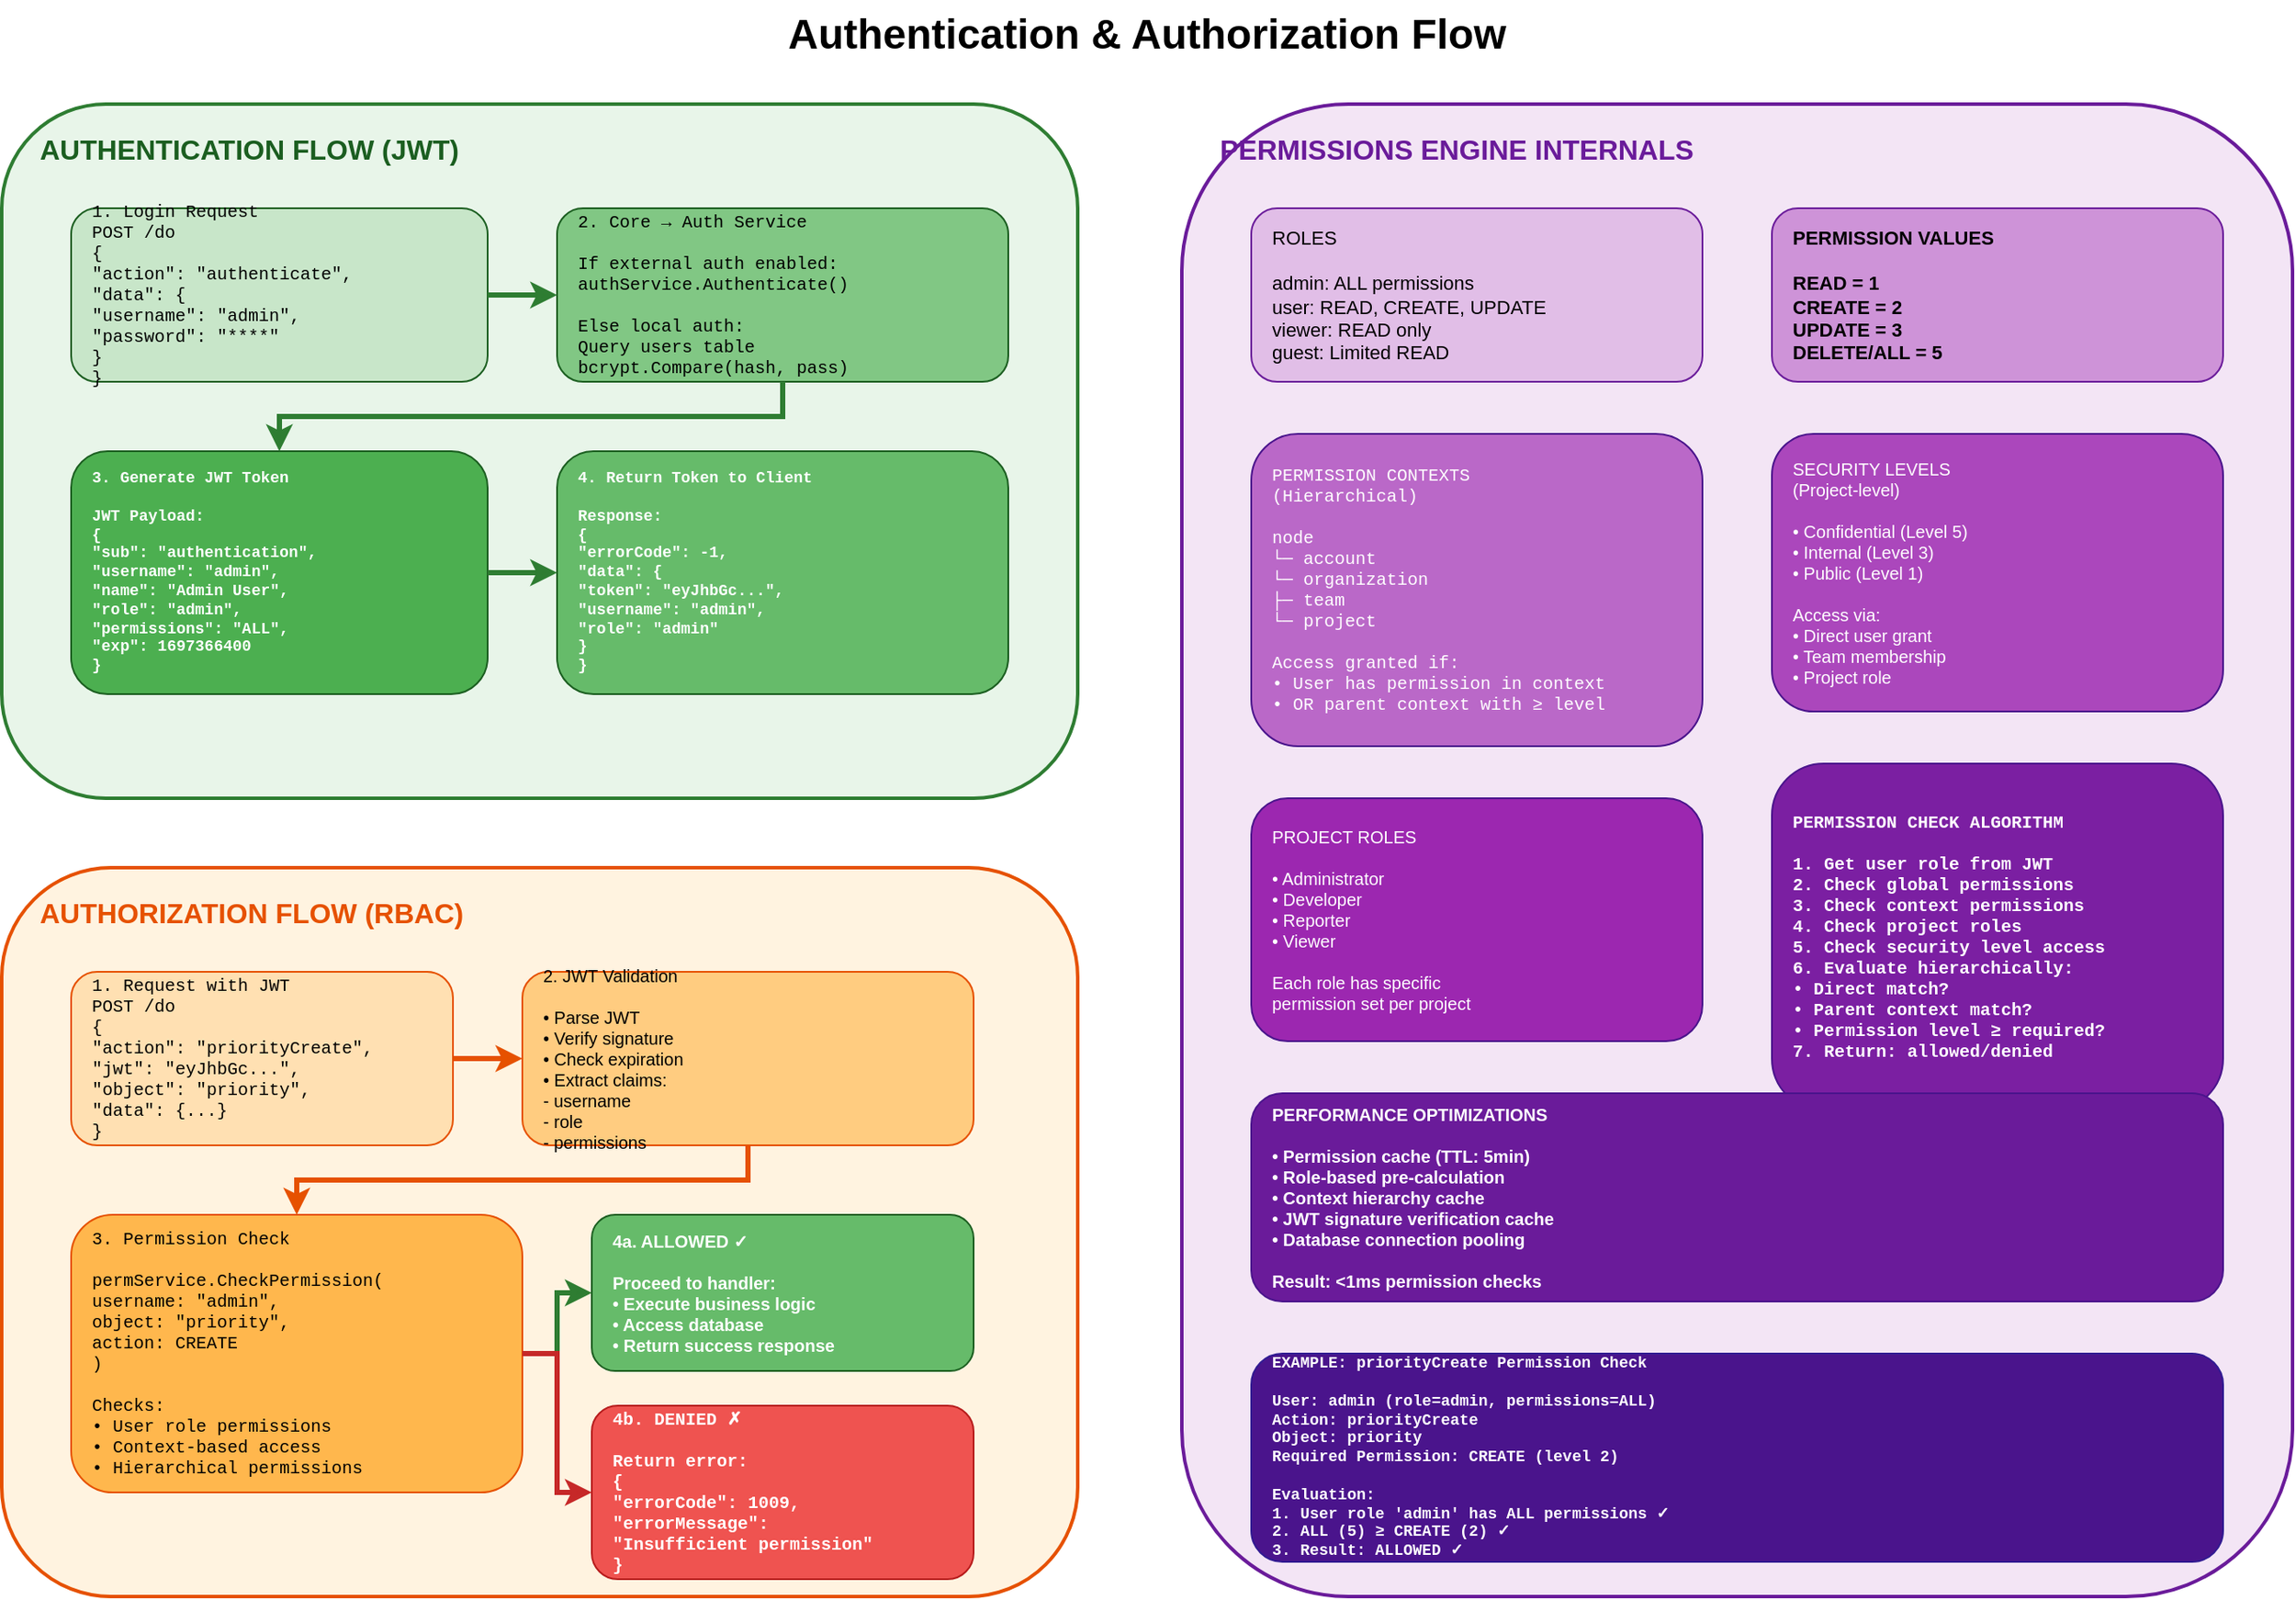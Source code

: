 <mxfile version="24.0.0">
  <diagram name="Authentication-Permissions" id="auth-perm">
    <mxGraphModel dx="1400" dy="800" grid="1" gridSize="10" guides="1" tooltips="1" connect="1" arrows="1" fold="1" page="1" pageScale="1" pageWidth="1400" pageHeight="1000" math="0" shadow="0">
      <root>
        <mxCell id="0" />
        <mxCell id="1" parent="0" />

        <mxCell id="title" value="Authentication &amp; Authorization Flow" style="text;html=1;strokeColor=none;fillColor=none;align=center;verticalAlign=middle;whiteSpace=wrap;rounded=0;fontSize=24;fontStyle=1" vertex="1" parent="1">
          <mxGeometry x="350" y="20" width="700" height="40" as="geometry" />
        </mxCell>

        <!-- Authentication Flow -->
        <mxCell id="auth-bg" value="" style="rounded=1;whiteSpace=wrap;html=1;fillColor=#E8F5E9;strokeColor=#2E7D32;strokeWidth=2;" vertex="1" parent="1">
          <mxGeometry x="40" y="80" width="620" height="400" as="geometry" />
        </mxCell>
        <mxCell id="auth-title" value="AUTHENTICATION FLOW (JWT)" style="text;html=1;strokeColor=none;fillColor=none;align=left;verticalAlign=top;whiteSpace=wrap;rounded=0;fontSize=16;fontStyle=1;fontColor=#1B5E20;" vertex="1" parent="1">
          <mxGeometry x="60" y="90" width="400" height="30" as="geometry" />
        </mxCell>

        <mxCell id="step1" value="1. Login Request&#xa;POST /do&#xa;{&#xa;  &quot;action&quot;: &quot;authenticate&quot;,&#xa;  &quot;data&quot;: {&#xa;    &quot;username&quot;: &quot;admin&quot;,&#xa;    &quot;password&quot;: &quot;****&quot;&#xa;  }&#xa;}" style="rounded=1;whiteSpace=wrap;html=1;fillColor=#C8E6C9;strokeColor=#1B5E20;fontSize=10;align=left;spacingLeft=10;fontFamily=Courier New;" vertex="1" parent="1">
          <mxGeometry x="80" y="140" width="240" height="100" as="geometry" />
        </mxCell>

        <mxCell id="step2" value="2. Core → Auth Service&#xa;&#xa;If external auth enabled:&#xa;  authService.Authenticate()&#xa;&#xa;Else local auth:&#xa;  Query users table&#xa;  bcrypt.Compare(hash, pass)" style="rounded=1;whiteSpace=wrap;html=1;fillColor=#81C784;strokeColor=#1B5E20;fontSize=10;align=left;spacingLeft=10;fontFamily=Courier New;" vertex="1" parent="1">
          <mxGeometry x="360" y="140" width="260" height="100" as="geometry" />
        </mxCell>

        <mxCell id="arrow-auth1" style="edgeStyle=orthogonalEdgeStyle;rounded=0;orthogonalLoop=1;jettySize=auto;html=1;strokeWidth=3;strokeColor=#2E7D32;" edge="1" parent="1" source="step1" target="step2">
          <mxGeometry relative="1" as="geometry" />
        </mxCell>

        <mxCell id="step3" value="3. Generate JWT Token&#xa;&#xa;JWT Payload:&#xa;{&#xa;  &quot;sub&quot;: &quot;authentication&quot;,&#xa;  &quot;username&quot;: &quot;admin&quot;,&#xa;  &quot;name&quot;: &quot;Admin User&quot;,&#xa;  &quot;role&quot;: &quot;admin&quot;,&#xa;  &quot;permissions&quot;: &quot;ALL&quot;,&#xa;  &quot;exp&quot;: 1697366400&#xa;}" style="rounded=1;whiteSpace=wrap;html=1;fillColor=#4CAF50;strokeColor=#1B5E20;fontColor=#FFFFFF;fontSize=9;align=left;spacingLeft=10;fontFamily=Courier New;fontStyle=1" vertex="1" parent="1">
          <mxGeometry x="80" y="280" width="240" height="140" as="geometry" />
        </mxCell>

        <mxCell id="arrow-auth2" style="edgeStyle=orthogonalEdgeStyle;rounded=0;orthogonalLoop=1;jettySize=auto;html=1;strokeWidth=3;strokeColor=#2E7D32;" edge="1" parent="1" source="step2" target="step3">
          <mxGeometry relative="1" as="geometry">
            <Array as="points">
              <mxPoint x="490" y="260" />
              <mxPoint x="200" y="260" />
            </Array>
          </mxGeometry>
        </mxCell>

        <mxCell id="step4" value="4. Return Token to Client&#xa;&#xa;Response:&#xa;{&#xa;  &quot;errorCode&quot;: -1,&#xa;  &quot;data&quot;: {&#xa;    &quot;token&quot;: &quot;eyJhbGc...&quot;,&#xa;    &quot;username&quot;: &quot;admin&quot;,&#xa;    &quot;role&quot;: &quot;admin&quot;&#xa;  }&#xa;}" style="rounded=1;whiteSpace=wrap;html=1;fillColor=#66BB6A;strokeColor=#1B5E20;fontColor=#FFFFFF;fontSize=9;align=left;spacingLeft=10;fontFamily=Courier New;fontStyle=1" vertex="1" parent="1">
          <mxGeometry x="360" y="280" width="260" height="140" as="geometry" />
        </mxCell>

        <mxCell id="arrow-auth3" style="edgeStyle=orthogonalEdgeStyle;rounded=0;orthogonalLoop=1;jettySize=auto;html=1;strokeWidth=3;strokeColor=#2E7D32;" edge="1" parent="1" source="step3" target="step4">
          <mxGeometry relative="1" as="geometry" />
        </mxCell>

        <!-- Permissions Flow -->
        <mxCell id="perm-bg" value="" style="rounded=1;whiteSpace=wrap;html=1;fillColor=#FFF3E0;strokeColor=#E65100;strokeWidth=2;" vertex="1" parent="1">
          <mxGeometry x="40" y="520" width="620" height="420" as="geometry" />
        </mxCell>
        <mxCell id="perm-title" value="AUTHORIZATION FLOW (RBAC)" style="text;html=1;strokeColor=none;fillColor=none;align=left;verticalAlign=top;whiteSpace=wrap;rounded=0;fontSize=16;fontStyle=1;fontColor=#E65100;" vertex="1" parent="1">
          <mxGeometry x="60" y="530" width="400" height="30" as="geometry" />
        </mxCell>

        <mxCell id="perm1" value="1. Request with JWT&#xa;POST /do&#xa;{&#xa;  &quot;action&quot;: &quot;priorityCreate&quot;,&#xa;  &quot;jwt&quot;: &quot;eyJhbGc...&quot;,&#xa;  &quot;object&quot;: &quot;priority&quot;,&#xa;  &quot;data&quot;: {...}&#xa;}" style="rounded=1;whiteSpace=wrap;html=1;fillColor=#FFE0B2;strokeColor=#E65100;fontSize=10;align=left;spacingLeft=10;fontFamily=Courier New;" vertex="1" parent="1">
          <mxGeometry x="80" y="580" width="220" height="100" as="geometry" />
        </mxCell>

        <mxCell id="perm2" value="2. JWT Validation&#xa;&#xa;• Parse JWT&#xa;• Verify signature&#xa;• Check expiration&#xa;• Extract claims:&#xa;  - username&#xa;  - role&#xa;  - permissions" style="rounded=1;whiteSpace=wrap;html=1;fillColor=#FFCC80;strokeColor=#E65100;fontSize=10;align=left;spacingLeft=10;" vertex="1" parent="1">
          <mxGeometry x="340" y="580" width="260" height="100" as="geometry" />
        </mxCell>

        <mxCell id="arrow-perm1" style="edgeStyle=orthogonalEdgeStyle;rounded=0;orthogonalLoop=1;jettySize=auto;html=1;strokeWidth=3;strokeColor=#E65100;" edge="1" parent="1" source="perm1" target="perm2">
          <mxGeometry relative="1" as="geometry" />
        </mxCell>

        <mxCell id="perm3" value="3. Permission Check&#xa;&#xa;permService.CheckPermission(&#xa;  username: &quot;admin&quot;,&#xa;  object: &quot;priority&quot;,&#xa;  action: CREATE&#xa;)&#xa;&#xa;Checks:&#xa;• User role permissions&#xa;• Context-based access&#xa;• Hierarchical permissions" style="rounded=1;whiteSpace=wrap;html=1;fillColor=#FFB74D;strokeColor=#E65100;fontSize=10;align=left;spacingLeft=10;fontFamily=Courier New;" vertex="1" parent="1">
          <mxGeometry x="80" y="720" width="260" height="160" as="geometry" />
        </mxCell>

        <mxCell id="arrow-perm2" style="edgeStyle=orthogonalEdgeStyle;rounded=0;orthogonalLoop=1;jettySize=auto;html=1;strokeWidth=3;strokeColor=#E65100;" edge="1" parent="1" source="perm2" target="perm3">
          <mxGeometry relative="1" as="geometry">
            <Array as="points">
              <mxPoint x="470" y="700" />
              <mxPoint x="210" y="700" />
            </Array>
          </mxGeometry>
        </mxCell>

        <mxCell id="perm4-allow" value="4a. ALLOWED ✓&#xa;&#xa;Proceed to handler:&#xa;• Execute business logic&#xa;• Access database&#xa;• Return success response" style="rounded=1;whiteSpace=wrap;html=1;fillColor=#66BB6A;strokeColor=#1B5E20;fontColor=#FFFFFF;fontSize=10;align=left;spacingLeft=10;fontStyle=1" vertex="1" parent="1">
          <mxGeometry x="380" y="720" width="220" height="90" as="geometry" />
        </mxCell>

        <mxCell id="perm4-deny" value="4b. DENIED ✗&#xa;&#xa;Return error:&#xa;{&#xa;  &quot;errorCode&quot;: 1009,&#xa;  &quot;errorMessage&quot;:&#xa;    &quot;Insufficient permission&quot;&#xa;}" style="rounded=1;whiteSpace=wrap;html=1;fillColor=#EF5350;strokeColor=#B71C1C;fontColor=#FFFFFF;fontSize=10;align=left;spacingLeft=10;fontFamily=Courier New;fontStyle=1" vertex="1" parent="1">
          <mxGeometry x="380" y="830" width="220" height="100" as="geometry" />
        </mxCell>

        <mxCell id="arrow-perm3" style="edgeStyle=orthogonalEdgeStyle;rounded=0;orthogonalLoop=1;jettySize=auto;html=1;strokeWidth=3;strokeColor=#2E7D32;" edge="1" parent="1" source="perm3" target="perm4-allow">
          <mxGeometry relative="1" as="geometry" />
        </mxCell>
        <mxCell id="arrow-perm4" style="edgeStyle=orthogonalEdgeStyle;rounded=0;orthogonalLoop=1;jettySize=auto;html=1;strokeWidth=3;strokeColor=#C62828;" edge="1" parent="1" source="perm3" target="perm4-deny">
          <mxGeometry relative="1" as="geometry" />
        </mxCell>

        <!-- Permission Engine Details -->
        <mxCell id="engine-bg" value="" style="rounded=1;whiteSpace=wrap;html=1;fillColor=#F3E5F5;strokeColor=#6A1B9A;strokeWidth=2;" vertex="1" parent="1">
          <mxGeometry x="720" y="80" width="640" height="860" as="geometry" />
        </mxCell>
        <mxCell id="engine-title" value="PERMISSIONS ENGINE INTERNALS" style="text;html=1;strokeColor=none;fillColor=none;align=left;verticalAlign=top;whiteSpace=wrap;rounded=0;fontSize=16;fontStyle=1;fontColor=#6A1B9A;" vertex="1" parent="1">
          <mxGeometry x="740" y="90" width="400" height="30" as="geometry" />
        </mxCell>

        <mxCell id="roles" value="ROLES&#xa;&#xa;admin:  ALL permissions&#xa;user:   READ, CREATE, UPDATE&#xa;viewer: READ only&#xa;guest:  Limited READ" style="rounded=1;whiteSpace=wrap;html=1;fillColor=#E1BEE7;strokeColor=#6A1B9A;fontSize=11;align=left;spacingLeft=10;" vertex="1" parent="1">
          <mxGeometry x="760" y="140" width="260" height="100" as="geometry" />
        </mxCell>

        <mxCell id="permissions-enum" value="PERMISSION VALUES&#xa;&#xa;READ = 1&#xa;CREATE = 2&#xa;UPDATE = 3&#xa;DELETE/ALL = 5" style="rounded=1;whiteSpace=wrap;html=1;fillColor=#CE93D8;strokeColor=#6A1B9A;fontSize=11;align=left;spacingLeft=10;fontStyle=1" vertex="1" parent="1">
          <mxGeometry x="1060" y="140" width="260" height="100" as="geometry" />
        </mxCell>

        <mxCell id="context-hierarchy" value="PERMISSION CONTEXTS&#xa;(Hierarchical)&#xa;&#xa;node&#xa; └─ account&#xa;     └─ organization&#xa;         ├─ team&#xa;         └─ project&#xa;&#xa;Access granted if:&#xa;• User has permission in context&#xa;• OR parent context with ≥ level" style="rounded=1;whiteSpace=wrap;html=1;fillColor=#BA68C8;strokeColor=#4A148C;fontColor=#FFFFFF;fontSize=10;align=left;spacingLeft=10;fontFamily=Courier New;" vertex="1" parent="1">
          <mxGeometry x="760" y="270" width="260" height="180" as="geometry" />
        </mxCell>

        <mxCell id="security-levels" value="SECURITY LEVELS&#xa;(Project-level)&#xa;&#xa;• Confidential (Level 5)&#xa;• Internal (Level 3)&#xa;• Public (Level 1)&#xa;&#xa;Access via:&#xa;• Direct user grant&#xa;• Team membership&#xa;• Project role" style="rounded=1;whiteSpace=wrap;html=1;fillColor=#AB47BC;strokeColor=#4A148C;fontColor=#FFFFFF;fontSize=10;align=left;spacingLeft=10;" vertex="1" parent="1">
          <mxGeometry x="1060" y="270" width="260" height="160" as="geometry" />
        </mxCell>

        <mxCell id="project-roles" value="PROJECT ROLES&#xa;&#xa;• Administrator&#xa;• Developer&#xa;• Reporter&#xa;• Viewer&#xa;&#xa;Each role has specific&#xa;permission set per project" style="rounded=1;whiteSpace=wrap;html=1;fillColor=#9C27B0;strokeColor=#4A148C;fontColor=#FFFFFF;fontSize=10;align=left;spacingLeft=10;" vertex="1" parent="1">
          <mxGeometry x="760" y="480" width="260" height="140" as="geometry" />
        </mxCell>

        <mxCell id="permission-check-algo" value="PERMISSION CHECK ALGORITHM&#xa;&#xa;1. Get user role from JWT&#xa;2. Check global permissions&#xa;3. Check context permissions&#xa;4. Check project roles&#xa;5. Check security level access&#xa;6. Evaluate hierarchically:&#xa;   • Direct match?&#xa;   • Parent context match?&#xa;   • Permission level ≥ required?&#xa;7. Return: allowed/denied" style="rounded=1;whiteSpace=wrap;html=1;fillColor=#7B1FA2;strokeColor=#4A148C;fontColor=#FFFFFF;fontSize=10;align=left;spacingLeft=10;fontFamily=Courier New;fontStyle=1" vertex="1" parent="1">
          <mxGeometry x="1060" y="460" width="260" height="200" as="geometry" />
        </mxCell>

        <mxCell id="caching" value="PERFORMANCE OPTIMIZATIONS&#xa;&#xa;• Permission cache (TTL: 5min)&#xa;• Role-based pre-calculation&#xa;• Context hierarchy cache&#xa;• JWT signature verification cache&#xa;• Database connection pooling&#xa;&#xa;Result: &lt;1ms permission checks" style="rounded=1;whiteSpace=wrap;html=1;fillColor=#6A1B9A;strokeColor=#4A148C;fontColor=#FFFFFF;fontSize=10;align=left;spacingLeft=10;fontStyle=1" vertex="1" parent="1">
          <mxGeometry x="760" y="650" width="560" height="120" as="geometry" />
        </mxCell>

        <mxCell id="rbac-example" value="EXAMPLE: priorityCreate Permission Check&#xa;&#xa;User: admin (role=admin, permissions=ALL)&#xa;Action: priorityCreate&#xa;Object: priority&#xa;Required Permission: CREATE (level 2)&#xa;&#xa;Evaluation:&#xa;1. User role 'admin' has ALL permissions ✓&#xa;2. ALL (5) ≥ CREATE (2) ✓&#xa;3. Result: ALLOWED ✓" style="rounded=1;whiteSpace=wrap;html=1;fillColor=#4A148C;strokeColor=#311B92;fontColor=#FFFFFF;fontSize=9;align=left;spacingLeft=10;fontFamily=Courier New;fontStyle=1" vertex="1" parent="1">
          <mxGeometry x="760" y="800" width="560" height="120" as="geometry" />
        </mxCell>

      </root>
    </mxGraphModel>
  </diagram>
</mxfile>
